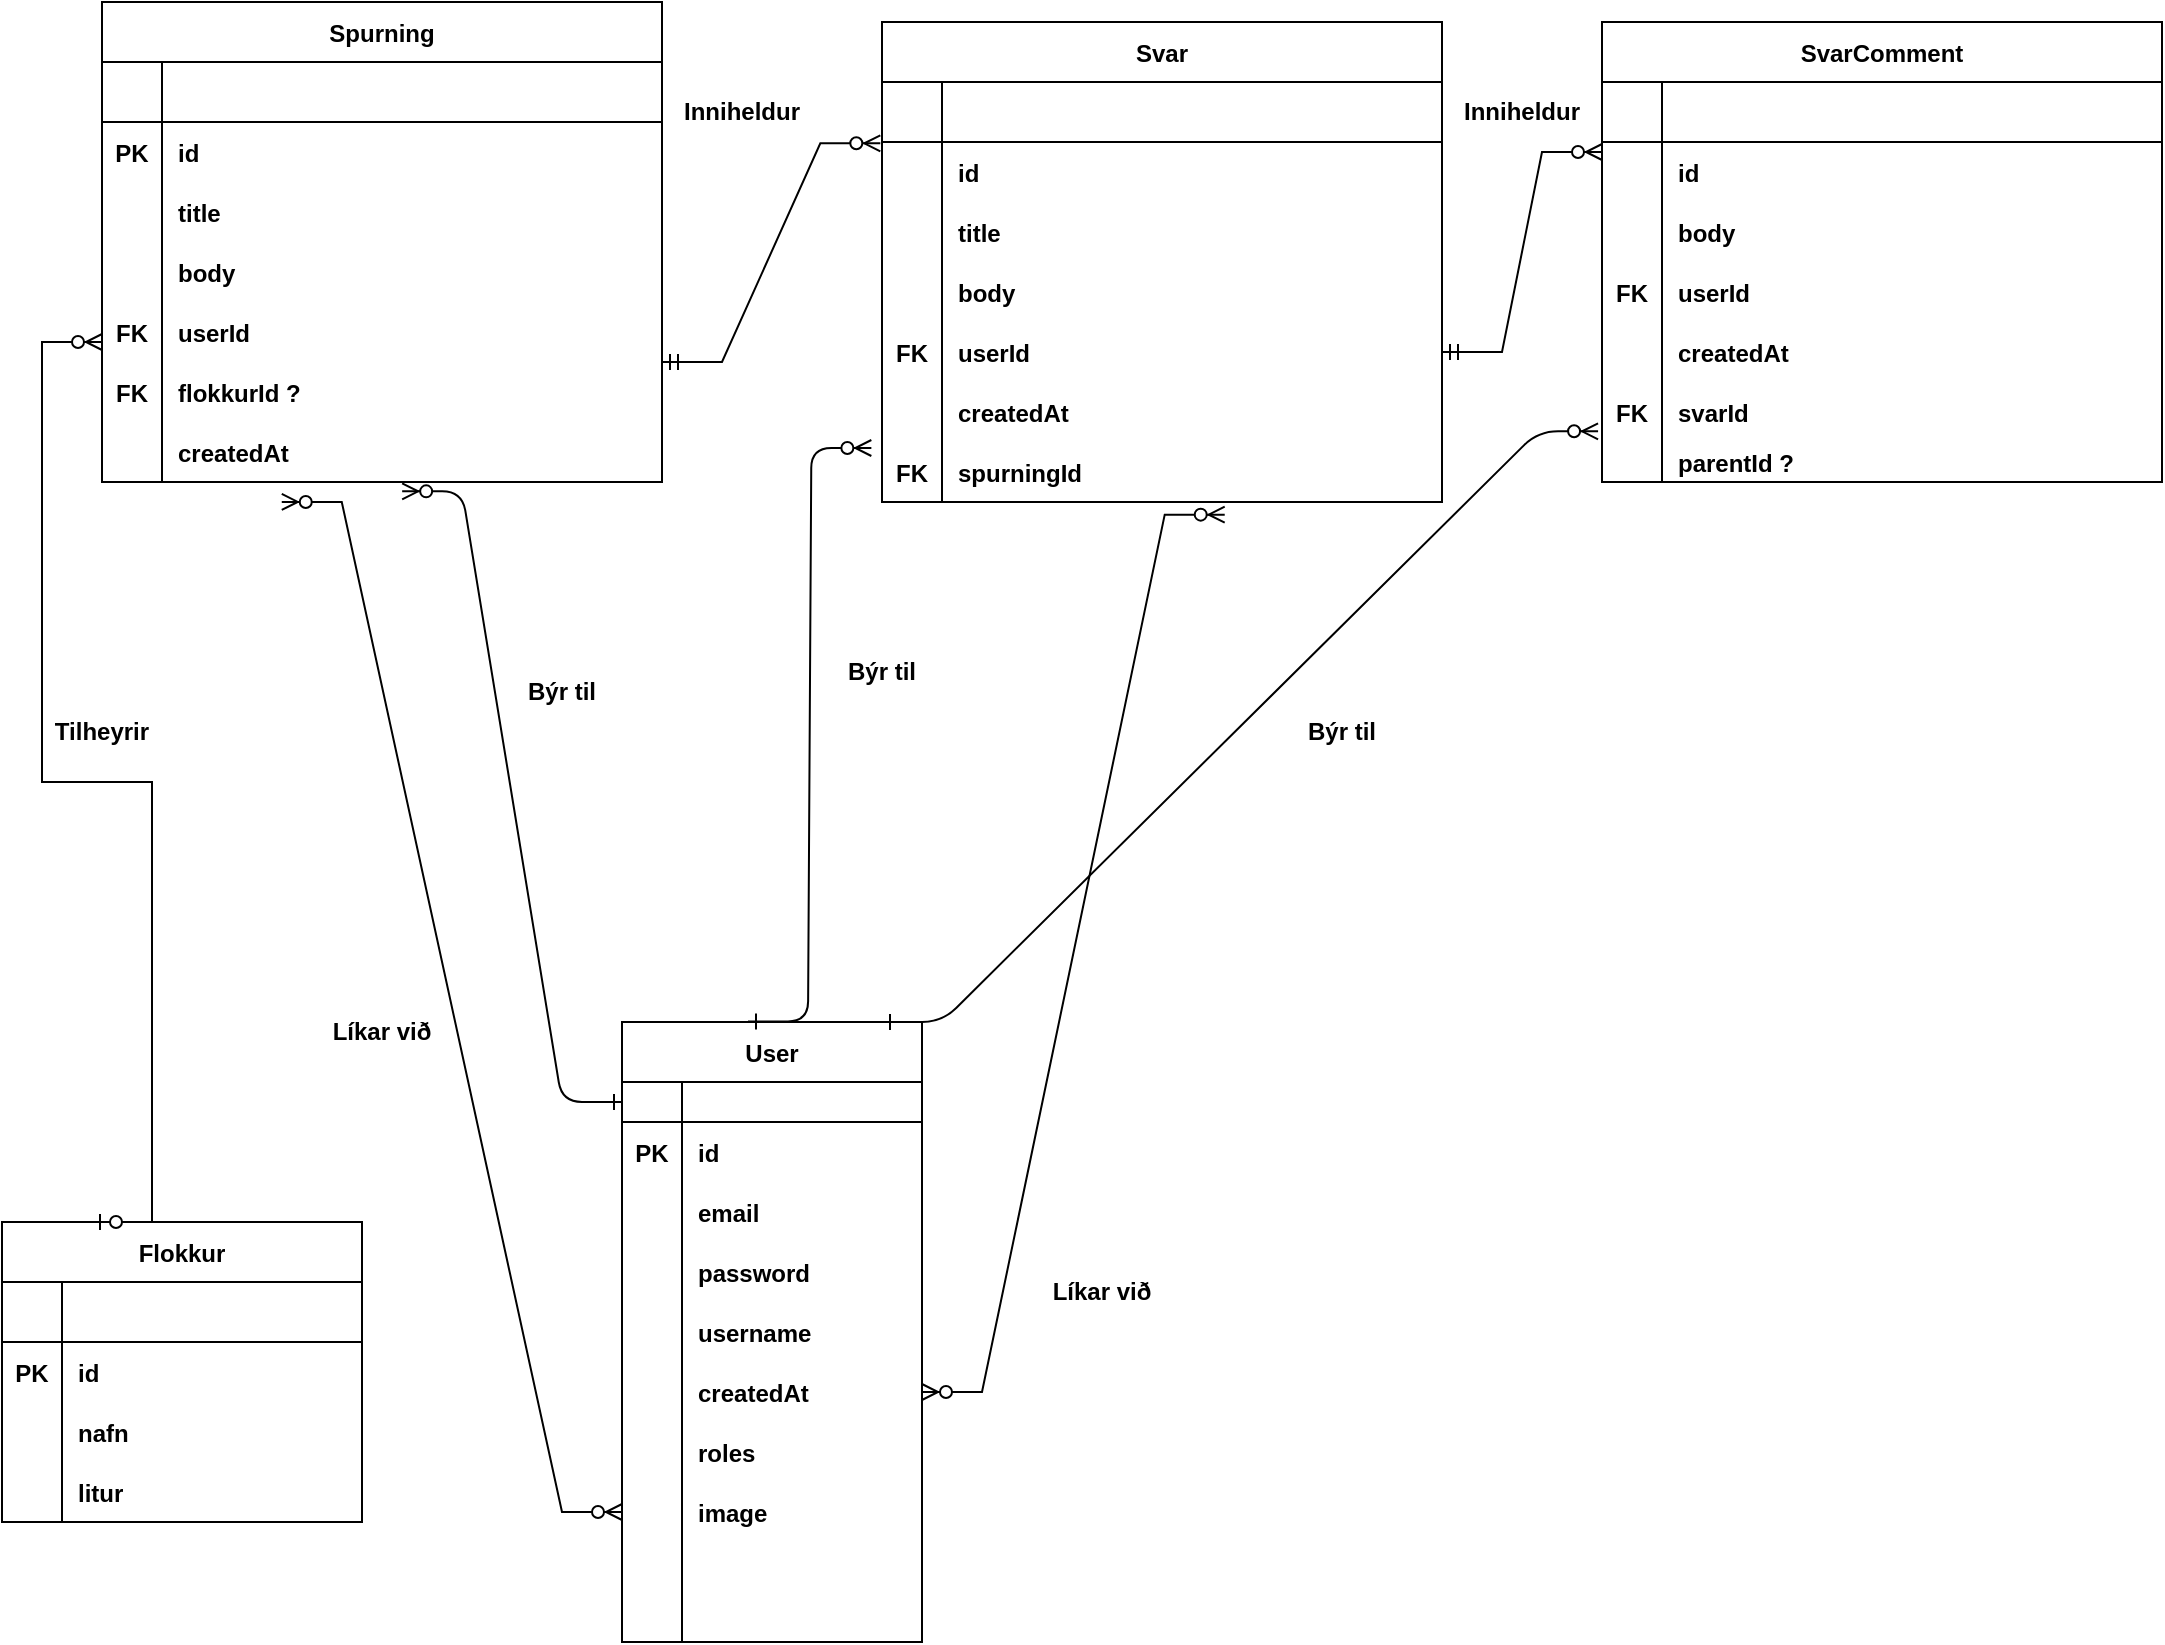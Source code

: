 <mxfile version="19.0.3" type="github">
  <diagram id="R2lEEEUBdFMjLlhIrx00" name="Page-1">
    <mxGraphModel dx="1618" dy="887" grid="1" gridSize="10" guides="1" tooltips="1" connect="1" arrows="1" fold="1" page="1" pageScale="1" pageWidth="1700" pageHeight="1100" math="0" shadow="0" extFonts="Permanent Marker^https://fonts.googleapis.com/css?family=Permanent+Marker">
      <root>
        <mxCell id="0" />
        <mxCell id="1" parent="0" />
        <object label="Spurning" placeholders="1" asfasd="" id="C-vyLk0tnHw3VtMMgP7b-23">
          <mxCell style="shape=table;startSize=30;container=1;collapsible=1;childLayout=tableLayout;fixedRows=1;rowLines=0;fontStyle=1;align=center;resizeLast=1;" parent="1" vertex="1">
            <mxGeometry x="120" y="120" width="280" height="240" as="geometry" />
          </mxCell>
        </object>
        <mxCell id="C-vyLk0tnHw3VtMMgP7b-24" value="" style="shape=partialRectangle;collapsible=0;dropTarget=0;pointerEvents=0;fillColor=none;points=[[0,0.5],[1,0.5]];portConstraint=eastwest;top=0;left=0;right=0;bottom=1;" parent="C-vyLk0tnHw3VtMMgP7b-23" vertex="1">
          <mxGeometry y="30" width="280" height="30" as="geometry" />
        </mxCell>
        <mxCell id="C-vyLk0tnHw3VtMMgP7b-25" value="" style="shape=partialRectangle;overflow=hidden;connectable=0;fillColor=none;top=0;left=0;bottom=0;right=0;fontStyle=1;" parent="C-vyLk0tnHw3VtMMgP7b-24" vertex="1">
          <mxGeometry width="30" height="30" as="geometry">
            <mxRectangle width="30" height="30" as="alternateBounds" />
          </mxGeometry>
        </mxCell>
        <mxCell id="C-vyLk0tnHw3VtMMgP7b-26" value="" style="shape=partialRectangle;overflow=hidden;connectable=0;fillColor=none;top=0;left=0;bottom=0;right=0;align=left;spacingLeft=6;fontStyle=5;" parent="C-vyLk0tnHw3VtMMgP7b-24" vertex="1">
          <mxGeometry x="30" width="250" height="30" as="geometry">
            <mxRectangle width="250" height="30" as="alternateBounds" />
          </mxGeometry>
        </mxCell>
        <mxCell id="C-vyLk0tnHw3VtMMgP7b-27" value="" style="shape=partialRectangle;collapsible=0;dropTarget=0;pointerEvents=0;fillColor=none;points=[[0,0.5],[1,0.5]];portConstraint=eastwest;top=0;left=0;right=0;bottom=0;" parent="C-vyLk0tnHw3VtMMgP7b-23" vertex="1">
          <mxGeometry y="60" width="280" height="30" as="geometry" />
        </mxCell>
        <mxCell id="C-vyLk0tnHw3VtMMgP7b-28" value="PK" style="shape=partialRectangle;overflow=hidden;connectable=0;fillColor=none;top=0;left=0;bottom=0;right=0;fontStyle=1" parent="C-vyLk0tnHw3VtMMgP7b-27" vertex="1">
          <mxGeometry width="30" height="30" as="geometry">
            <mxRectangle width="30" height="30" as="alternateBounds" />
          </mxGeometry>
        </mxCell>
        <mxCell id="C-vyLk0tnHw3VtMMgP7b-29" value="id" style="shape=partialRectangle;overflow=hidden;connectable=0;fillColor=none;top=0;left=0;bottom=0;right=0;align=left;spacingLeft=6;fontStyle=1" parent="C-vyLk0tnHw3VtMMgP7b-27" vertex="1">
          <mxGeometry x="30" width="250" height="30" as="geometry">
            <mxRectangle width="250" height="30" as="alternateBounds" />
          </mxGeometry>
        </mxCell>
        <mxCell id="hd4naocciyrzoOAiKbEW-10" value="" style="shape=partialRectangle;collapsible=0;dropTarget=0;pointerEvents=0;fillColor=none;points=[[0,0.5],[1,0.5]];portConstraint=eastwest;top=0;left=0;right=0;bottom=0;" vertex="1" parent="C-vyLk0tnHw3VtMMgP7b-23">
          <mxGeometry y="90" width="280" height="30" as="geometry" />
        </mxCell>
        <mxCell id="hd4naocciyrzoOAiKbEW-11" value="" style="shape=partialRectangle;overflow=hidden;connectable=0;fillColor=none;top=0;left=0;bottom=0;right=0;" vertex="1" parent="hd4naocciyrzoOAiKbEW-10">
          <mxGeometry width="30" height="30" as="geometry">
            <mxRectangle width="30" height="30" as="alternateBounds" />
          </mxGeometry>
        </mxCell>
        <mxCell id="hd4naocciyrzoOAiKbEW-12" value="title" style="shape=partialRectangle;overflow=hidden;connectable=0;fillColor=none;top=0;left=0;bottom=0;right=0;align=left;spacingLeft=6;fontStyle=1" vertex="1" parent="hd4naocciyrzoOAiKbEW-10">
          <mxGeometry x="30" width="250" height="30" as="geometry">
            <mxRectangle width="250" height="30" as="alternateBounds" />
          </mxGeometry>
        </mxCell>
        <mxCell id="hd4naocciyrzoOAiKbEW-13" value="" style="shape=partialRectangle;collapsible=0;dropTarget=0;pointerEvents=0;fillColor=none;points=[[0,0.5],[1,0.5]];portConstraint=eastwest;top=0;left=0;right=0;bottom=0;" vertex="1" parent="C-vyLk0tnHw3VtMMgP7b-23">
          <mxGeometry y="120" width="280" height="30" as="geometry" />
        </mxCell>
        <mxCell id="hd4naocciyrzoOAiKbEW-14" value="" style="shape=partialRectangle;overflow=hidden;connectable=0;fillColor=none;top=0;left=0;bottom=0;right=0;" vertex="1" parent="hd4naocciyrzoOAiKbEW-13">
          <mxGeometry width="30" height="30" as="geometry">
            <mxRectangle width="30" height="30" as="alternateBounds" />
          </mxGeometry>
        </mxCell>
        <mxCell id="hd4naocciyrzoOAiKbEW-15" value="body" style="shape=partialRectangle;overflow=hidden;connectable=0;fillColor=none;top=0;left=0;bottom=0;right=0;align=left;spacingLeft=6;fontStyle=1" vertex="1" parent="hd4naocciyrzoOAiKbEW-13">
          <mxGeometry x="30" width="250" height="30" as="geometry">
            <mxRectangle width="250" height="30" as="alternateBounds" />
          </mxGeometry>
        </mxCell>
        <mxCell id="hd4naocciyrzoOAiKbEW-16" value="" style="shape=partialRectangle;collapsible=0;dropTarget=0;pointerEvents=0;fillColor=none;points=[[0,0.5],[1,0.5]];portConstraint=eastwest;top=0;left=0;right=0;bottom=0;" vertex="1" parent="C-vyLk0tnHw3VtMMgP7b-23">
          <mxGeometry y="150" width="280" height="30" as="geometry" />
        </mxCell>
        <mxCell id="hd4naocciyrzoOAiKbEW-17" value="FK" style="shape=partialRectangle;overflow=hidden;connectable=0;fillColor=none;top=0;left=0;bottom=0;right=0;fontStyle=1" vertex="1" parent="hd4naocciyrzoOAiKbEW-16">
          <mxGeometry width="30" height="30" as="geometry">
            <mxRectangle width="30" height="30" as="alternateBounds" />
          </mxGeometry>
        </mxCell>
        <mxCell id="hd4naocciyrzoOAiKbEW-18" value="userId" style="shape=partialRectangle;overflow=hidden;connectable=0;fillColor=none;top=0;left=0;bottom=0;right=0;align=left;spacingLeft=6;fontStyle=1" vertex="1" parent="hd4naocciyrzoOAiKbEW-16">
          <mxGeometry x="30" width="250" height="30" as="geometry">
            <mxRectangle width="250" height="30" as="alternateBounds" />
          </mxGeometry>
        </mxCell>
        <mxCell id="hd4naocciyrzoOAiKbEW-19" value="" style="shape=partialRectangle;collapsible=0;dropTarget=0;pointerEvents=0;fillColor=none;points=[[0,0.5],[1,0.5]];portConstraint=eastwest;top=0;left=0;right=0;bottom=0;" vertex="1" parent="C-vyLk0tnHw3VtMMgP7b-23">
          <mxGeometry y="180" width="280" height="30" as="geometry" />
        </mxCell>
        <mxCell id="hd4naocciyrzoOAiKbEW-20" value="FK" style="shape=partialRectangle;overflow=hidden;connectable=0;fillColor=none;top=0;left=0;bottom=0;right=0;fontStyle=1" vertex="1" parent="hd4naocciyrzoOAiKbEW-19">
          <mxGeometry width="30" height="30" as="geometry">
            <mxRectangle width="30" height="30" as="alternateBounds" />
          </mxGeometry>
        </mxCell>
        <mxCell id="hd4naocciyrzoOAiKbEW-21" value="flokkurId ?" style="shape=partialRectangle;overflow=hidden;connectable=0;fillColor=none;top=0;left=0;bottom=0;right=0;align=left;spacingLeft=6;fontStyle=1" vertex="1" parent="hd4naocciyrzoOAiKbEW-19">
          <mxGeometry x="30" width="250" height="30" as="geometry">
            <mxRectangle width="250" height="30" as="alternateBounds" />
          </mxGeometry>
        </mxCell>
        <mxCell id="hd4naocciyrzoOAiKbEW-44" value="" style="shape=partialRectangle;collapsible=0;dropTarget=0;pointerEvents=0;fillColor=none;points=[[0,0.5],[1,0.5]];portConstraint=eastwest;top=0;left=0;right=0;bottom=0;" vertex="1" parent="C-vyLk0tnHw3VtMMgP7b-23">
          <mxGeometry y="210" width="280" height="30" as="geometry" />
        </mxCell>
        <mxCell id="hd4naocciyrzoOAiKbEW-45" value="" style="shape=partialRectangle;overflow=hidden;connectable=0;fillColor=none;top=0;left=0;bottom=0;right=0;fontStyle=1" vertex="1" parent="hd4naocciyrzoOAiKbEW-44">
          <mxGeometry width="30" height="30" as="geometry">
            <mxRectangle width="30" height="30" as="alternateBounds" />
          </mxGeometry>
        </mxCell>
        <mxCell id="hd4naocciyrzoOAiKbEW-46" value="createdAt" style="shape=partialRectangle;overflow=hidden;connectable=0;fillColor=none;top=0;left=0;bottom=0;right=0;align=left;spacingLeft=6;fontStyle=1" vertex="1" parent="hd4naocciyrzoOAiKbEW-44">
          <mxGeometry x="30" width="250" height="30" as="geometry">
            <mxRectangle width="250" height="30" as="alternateBounds" />
          </mxGeometry>
        </mxCell>
        <object label="User" id="skyB6pfLVKn-Cu-TSu-O-1">
          <mxCell style="shape=table;startSize=30;container=1;collapsible=1;childLayout=tableLayout;fixedRows=1;rowLines=0;fontStyle=1;align=center;resizeLast=1;" parent="1" vertex="1">
            <mxGeometry x="380" y="630" width="150" height="310" as="geometry" />
          </mxCell>
        </object>
        <mxCell id="skyB6pfLVKn-Cu-TSu-O-2" value="" style="shape=tableRow;horizontal=0;startSize=0;swimlaneHead=0;swimlaneBody=0;fillColor=none;collapsible=0;dropTarget=0;points=[[0,0.5],[1,0.5]];portConstraint=eastwest;top=0;left=0;right=0;bottom=1;" parent="skyB6pfLVKn-Cu-TSu-O-1" vertex="1">
          <mxGeometry y="30" width="150" height="20" as="geometry" />
        </mxCell>
        <mxCell id="skyB6pfLVKn-Cu-TSu-O-3" value="" style="shape=partialRectangle;connectable=0;fillColor=none;top=0;left=0;bottom=0;right=0;fontStyle=1;overflow=hidden;" parent="skyB6pfLVKn-Cu-TSu-O-2" vertex="1">
          <mxGeometry width="30" height="20" as="geometry">
            <mxRectangle width="30" height="20" as="alternateBounds" />
          </mxGeometry>
        </mxCell>
        <mxCell id="skyB6pfLVKn-Cu-TSu-O-4" value="" style="shape=partialRectangle;connectable=0;fillColor=none;top=0;left=0;bottom=0;right=0;align=left;spacingLeft=6;fontStyle=5;overflow=hidden;" parent="skyB6pfLVKn-Cu-TSu-O-2" vertex="1">
          <mxGeometry x="30" width="120" height="20" as="geometry">
            <mxRectangle width="120" height="20" as="alternateBounds" />
          </mxGeometry>
        </mxCell>
        <mxCell id="skyB6pfLVKn-Cu-TSu-O-5" value="" style="shape=tableRow;horizontal=0;startSize=0;swimlaneHead=0;swimlaneBody=0;fillColor=none;collapsible=0;dropTarget=0;points=[[0,0.5],[1,0.5]];portConstraint=eastwest;top=0;left=0;right=0;bottom=0;" parent="skyB6pfLVKn-Cu-TSu-O-1" vertex="1">
          <mxGeometry y="50" width="150" height="30" as="geometry" />
        </mxCell>
        <mxCell id="skyB6pfLVKn-Cu-TSu-O-6" value="PK" style="shape=partialRectangle;connectable=0;fillColor=none;top=0;left=0;bottom=0;right=0;editable=1;overflow=hidden;fontStyle=1" parent="skyB6pfLVKn-Cu-TSu-O-5" vertex="1">
          <mxGeometry width="30" height="30" as="geometry">
            <mxRectangle width="30" height="30" as="alternateBounds" />
          </mxGeometry>
        </mxCell>
        <mxCell id="skyB6pfLVKn-Cu-TSu-O-7" value="id" style="shape=partialRectangle;connectable=0;fillColor=none;top=0;left=0;bottom=0;right=0;align=left;spacingLeft=6;overflow=hidden;fontStyle=1" parent="skyB6pfLVKn-Cu-TSu-O-5" vertex="1">
          <mxGeometry x="30" width="120" height="30" as="geometry">
            <mxRectangle width="120" height="30" as="alternateBounds" />
          </mxGeometry>
        </mxCell>
        <mxCell id="skyB6pfLVKn-Cu-TSu-O-8" value="" style="shape=tableRow;horizontal=0;startSize=0;swimlaneHead=0;swimlaneBody=0;fillColor=none;collapsible=0;dropTarget=0;points=[[0,0.5],[1,0.5]];portConstraint=eastwest;top=0;left=0;right=0;bottom=0;" parent="skyB6pfLVKn-Cu-TSu-O-1" vertex="1">
          <mxGeometry y="80" width="150" height="30" as="geometry" />
        </mxCell>
        <mxCell id="skyB6pfLVKn-Cu-TSu-O-9" value="" style="shape=partialRectangle;connectable=0;fillColor=none;top=0;left=0;bottom=0;right=0;editable=1;overflow=hidden;" parent="skyB6pfLVKn-Cu-TSu-O-8" vertex="1">
          <mxGeometry width="30" height="30" as="geometry">
            <mxRectangle width="30" height="30" as="alternateBounds" />
          </mxGeometry>
        </mxCell>
        <mxCell id="skyB6pfLVKn-Cu-TSu-O-10" value="email" style="shape=partialRectangle;connectable=0;fillColor=none;top=0;left=0;bottom=0;right=0;align=left;spacingLeft=6;overflow=hidden;fontStyle=1" parent="skyB6pfLVKn-Cu-TSu-O-8" vertex="1">
          <mxGeometry x="30" width="120" height="30" as="geometry">
            <mxRectangle width="120" height="30" as="alternateBounds" />
          </mxGeometry>
        </mxCell>
        <mxCell id="skyB6pfLVKn-Cu-TSu-O-11" value="" style="shape=tableRow;horizontal=0;startSize=0;swimlaneHead=0;swimlaneBody=0;fillColor=none;collapsible=0;dropTarget=0;points=[[0,0.5],[1,0.5]];portConstraint=eastwest;top=0;left=0;right=0;bottom=0;" parent="skyB6pfLVKn-Cu-TSu-O-1" vertex="1">
          <mxGeometry y="110" width="150" height="30" as="geometry" />
        </mxCell>
        <mxCell id="skyB6pfLVKn-Cu-TSu-O-12" value="" style="shape=partialRectangle;connectable=0;fillColor=none;top=0;left=0;bottom=0;right=0;editable=1;overflow=hidden;" parent="skyB6pfLVKn-Cu-TSu-O-11" vertex="1">
          <mxGeometry width="30" height="30" as="geometry">
            <mxRectangle width="30" height="30" as="alternateBounds" />
          </mxGeometry>
        </mxCell>
        <object label="password" asd="asd" id="skyB6pfLVKn-Cu-TSu-O-13">
          <mxCell style="shape=partialRectangle;connectable=0;fillColor=none;top=0;left=0;bottom=0;right=0;align=left;spacingLeft=6;overflow=hidden;fontStyle=1" parent="skyB6pfLVKn-Cu-TSu-O-11" vertex="1">
            <mxGeometry x="30" width="120" height="30" as="geometry">
              <mxRectangle width="120" height="30" as="alternateBounds" />
            </mxGeometry>
          </mxCell>
        </object>
        <mxCell id="skyB6pfLVKn-Cu-TSu-O-14" value="" style="shape=tableRow;horizontal=0;startSize=0;swimlaneHead=0;swimlaneBody=0;fillColor=none;collapsible=0;dropTarget=0;points=[[0,0.5],[1,0.5]];portConstraint=eastwest;top=0;left=0;right=0;bottom=0;" parent="skyB6pfLVKn-Cu-TSu-O-1" vertex="1">
          <mxGeometry y="140" width="150" height="30" as="geometry" />
        </mxCell>
        <mxCell id="skyB6pfLVKn-Cu-TSu-O-15" value="" style="shape=partialRectangle;connectable=0;fillColor=none;top=0;left=0;bottom=0;right=0;editable=1;overflow=hidden;" parent="skyB6pfLVKn-Cu-TSu-O-14" vertex="1">
          <mxGeometry width="30" height="30" as="geometry">
            <mxRectangle width="30" height="30" as="alternateBounds" />
          </mxGeometry>
        </mxCell>
        <object label="username" asd="asd" id="skyB6pfLVKn-Cu-TSu-O-16">
          <mxCell style="shape=partialRectangle;connectable=0;fillColor=none;top=0;left=0;bottom=0;right=0;align=left;spacingLeft=6;overflow=hidden;fontStyle=1" parent="skyB6pfLVKn-Cu-TSu-O-14" vertex="1">
            <mxGeometry x="30" width="120" height="30" as="geometry">
              <mxRectangle width="120" height="30" as="alternateBounds" />
            </mxGeometry>
          </mxCell>
        </object>
        <mxCell id="skyB6pfLVKn-Cu-TSu-O-17" value="" style="shape=tableRow;horizontal=0;startSize=0;swimlaneHead=0;swimlaneBody=0;fillColor=none;collapsible=0;dropTarget=0;points=[[0,0.5],[1,0.5]];portConstraint=eastwest;top=0;left=0;right=0;bottom=0;" parent="skyB6pfLVKn-Cu-TSu-O-1" vertex="1">
          <mxGeometry y="170" width="150" height="30" as="geometry" />
        </mxCell>
        <mxCell id="skyB6pfLVKn-Cu-TSu-O-18" value="" style="shape=partialRectangle;connectable=0;fillColor=none;top=0;left=0;bottom=0;right=0;editable=1;overflow=hidden;" parent="skyB6pfLVKn-Cu-TSu-O-17" vertex="1">
          <mxGeometry width="30" height="30" as="geometry">
            <mxRectangle width="30" height="30" as="alternateBounds" />
          </mxGeometry>
        </mxCell>
        <object label="createdAt" asd="asd" id="skyB6pfLVKn-Cu-TSu-O-19">
          <mxCell style="shape=partialRectangle;connectable=0;fillColor=none;top=0;left=0;bottom=0;right=0;align=left;spacingLeft=6;overflow=hidden;fontStyle=1" parent="skyB6pfLVKn-Cu-TSu-O-17" vertex="1">
            <mxGeometry x="30" width="120" height="30" as="geometry">
              <mxRectangle width="120" height="30" as="alternateBounds" />
            </mxGeometry>
          </mxCell>
        </object>
        <mxCell id="hd4naocciyrzoOAiKbEW-1" value="" style="shape=tableRow;horizontal=0;startSize=0;swimlaneHead=0;swimlaneBody=0;fillColor=none;collapsible=0;dropTarget=0;points=[[0,0.5],[1,0.5]];portConstraint=eastwest;top=0;left=0;right=0;bottom=0;" vertex="1" parent="skyB6pfLVKn-Cu-TSu-O-1">
          <mxGeometry y="200" width="150" height="30" as="geometry" />
        </mxCell>
        <mxCell id="hd4naocciyrzoOAiKbEW-2" value="" style="shape=partialRectangle;connectable=0;fillColor=none;top=0;left=0;bottom=0;right=0;editable=1;overflow=hidden;" vertex="1" parent="hd4naocciyrzoOAiKbEW-1">
          <mxGeometry width="30" height="30" as="geometry">
            <mxRectangle width="30" height="30" as="alternateBounds" />
          </mxGeometry>
        </mxCell>
        <object label="roles" asd="asd" id="hd4naocciyrzoOAiKbEW-3">
          <mxCell style="shape=partialRectangle;connectable=0;fillColor=none;top=0;left=0;bottom=0;right=0;align=left;spacingLeft=6;overflow=hidden;fontStyle=1" vertex="1" parent="hd4naocciyrzoOAiKbEW-1">
            <mxGeometry x="30" width="120" height="30" as="geometry">
              <mxRectangle width="120" height="30" as="alternateBounds" />
            </mxGeometry>
          </mxCell>
        </object>
        <mxCell id="hd4naocciyrzoOAiKbEW-4" value="" style="shape=tableRow;horizontal=0;startSize=0;swimlaneHead=0;swimlaneBody=0;fillColor=none;collapsible=0;dropTarget=0;points=[[0,0.5],[1,0.5]];portConstraint=eastwest;top=0;left=0;right=0;bottom=0;" vertex="1" parent="skyB6pfLVKn-Cu-TSu-O-1">
          <mxGeometry y="230" width="150" height="30" as="geometry" />
        </mxCell>
        <mxCell id="hd4naocciyrzoOAiKbEW-5" value="" style="shape=partialRectangle;connectable=0;fillColor=none;top=0;left=0;bottom=0;right=0;editable=1;overflow=hidden;" vertex="1" parent="hd4naocciyrzoOAiKbEW-4">
          <mxGeometry width="30" height="30" as="geometry">
            <mxRectangle width="30" height="30" as="alternateBounds" />
          </mxGeometry>
        </mxCell>
        <object label="image" asd="asd" id="hd4naocciyrzoOAiKbEW-6">
          <mxCell style="shape=partialRectangle;connectable=0;fillColor=none;top=0;left=0;bottom=0;right=0;align=left;spacingLeft=6;overflow=hidden;fontStyle=1" vertex="1" parent="hd4naocciyrzoOAiKbEW-4">
            <mxGeometry x="30" width="120" height="30" as="geometry">
              <mxRectangle width="120" height="30" as="alternateBounds" />
            </mxGeometry>
          </mxCell>
        </object>
        <mxCell id="hd4naocciyrzoOAiKbEW-7" value="" style="shape=tableRow;horizontal=0;startSize=0;swimlaneHead=0;swimlaneBody=0;fillColor=none;collapsible=0;dropTarget=0;points=[[0,0.5],[1,0.5]];portConstraint=eastwest;top=0;left=0;right=0;bottom=0;" vertex="1" parent="skyB6pfLVKn-Cu-TSu-O-1">
          <mxGeometry y="260" width="150" height="30" as="geometry" />
        </mxCell>
        <mxCell id="hd4naocciyrzoOAiKbEW-8" value="" style="shape=partialRectangle;connectable=0;fillColor=none;top=0;left=0;bottom=0;right=0;editable=1;overflow=hidden;" vertex="1" parent="hd4naocciyrzoOAiKbEW-7">
          <mxGeometry width="30" height="30" as="geometry">
            <mxRectangle width="30" height="30" as="alternateBounds" />
          </mxGeometry>
        </mxCell>
        <object label="" asd="asd" id="hd4naocciyrzoOAiKbEW-9">
          <mxCell style="shape=partialRectangle;connectable=0;fillColor=none;top=0;left=0;bottom=0;right=0;align=left;spacingLeft=6;overflow=hidden;fontStyle=1" vertex="1" parent="hd4naocciyrzoOAiKbEW-7">
            <mxGeometry x="30" width="120" height="30" as="geometry">
              <mxRectangle width="120" height="30" as="alternateBounds" />
            </mxGeometry>
          </mxCell>
        </object>
        <mxCell id="skyB6pfLVKn-Cu-TSu-O-20" value="" style="shape=tableRow;horizontal=0;startSize=0;swimlaneHead=0;swimlaneBody=0;fillColor=none;collapsible=0;dropTarget=0;points=[[0,0.5],[1,0.5]];portConstraint=eastwest;top=0;left=0;right=0;bottom=0;" parent="skyB6pfLVKn-Cu-TSu-O-1" vertex="1">
          <mxGeometry y="290" width="150" height="20" as="geometry" />
        </mxCell>
        <mxCell id="skyB6pfLVKn-Cu-TSu-O-21" value="" style="shape=partialRectangle;connectable=0;fillColor=none;top=0;left=0;bottom=0;right=0;editable=1;overflow=hidden;" parent="skyB6pfLVKn-Cu-TSu-O-20" vertex="1">
          <mxGeometry width="30" height="20" as="geometry">
            <mxRectangle width="30" height="20" as="alternateBounds" />
          </mxGeometry>
        </mxCell>
        <object label="" asd="asd" id="skyB6pfLVKn-Cu-TSu-O-22">
          <mxCell style="shape=partialRectangle;connectable=0;fillColor=none;top=0;left=0;bottom=0;right=0;align=left;spacingLeft=6;overflow=hidden;fontStyle=1" parent="skyB6pfLVKn-Cu-TSu-O-20" vertex="1">
            <mxGeometry x="30" width="120" height="20" as="geometry">
              <mxRectangle width="120" height="20" as="alternateBounds" />
            </mxGeometry>
          </mxCell>
        </object>
        <object label="Svar" placeholders="1" asfasd="" id="hd4naocciyrzoOAiKbEW-22">
          <mxCell style="shape=table;startSize=30;container=1;collapsible=1;childLayout=tableLayout;fixedRows=1;rowLines=0;fontStyle=1;align=center;resizeLast=1;" vertex="1" parent="1">
            <mxGeometry x="510" y="130" width="280" height="240" as="geometry" />
          </mxCell>
        </object>
        <mxCell id="hd4naocciyrzoOAiKbEW-23" value="" style="shape=partialRectangle;collapsible=0;dropTarget=0;pointerEvents=0;fillColor=none;points=[[0,0.5],[1,0.5]];portConstraint=eastwest;top=0;left=0;right=0;bottom=1;" vertex="1" parent="hd4naocciyrzoOAiKbEW-22">
          <mxGeometry y="30" width="280" height="30" as="geometry" />
        </mxCell>
        <mxCell id="hd4naocciyrzoOAiKbEW-24" value="" style="shape=partialRectangle;overflow=hidden;connectable=0;fillColor=none;top=0;left=0;bottom=0;right=0;fontStyle=1;" vertex="1" parent="hd4naocciyrzoOAiKbEW-23">
          <mxGeometry width="30" height="30" as="geometry">
            <mxRectangle width="30" height="30" as="alternateBounds" />
          </mxGeometry>
        </mxCell>
        <mxCell id="hd4naocciyrzoOAiKbEW-25" value="" style="shape=partialRectangle;overflow=hidden;connectable=0;fillColor=none;top=0;left=0;bottom=0;right=0;align=left;spacingLeft=6;fontStyle=5;" vertex="1" parent="hd4naocciyrzoOAiKbEW-23">
          <mxGeometry x="30" width="250" height="30" as="geometry">
            <mxRectangle width="250" height="30" as="alternateBounds" />
          </mxGeometry>
        </mxCell>
        <mxCell id="hd4naocciyrzoOAiKbEW-26" value="" style="shape=partialRectangle;collapsible=0;dropTarget=0;pointerEvents=0;fillColor=none;points=[[0,0.5],[1,0.5]];portConstraint=eastwest;top=0;left=0;right=0;bottom=0;" vertex="1" parent="hd4naocciyrzoOAiKbEW-22">
          <mxGeometry y="60" width="280" height="30" as="geometry" />
        </mxCell>
        <mxCell id="hd4naocciyrzoOAiKbEW-27" value="" style="shape=partialRectangle;overflow=hidden;connectable=0;fillColor=none;top=0;left=0;bottom=0;right=0;" vertex="1" parent="hd4naocciyrzoOAiKbEW-26">
          <mxGeometry width="30" height="30" as="geometry">
            <mxRectangle width="30" height="30" as="alternateBounds" />
          </mxGeometry>
        </mxCell>
        <mxCell id="hd4naocciyrzoOAiKbEW-28" value="id" style="shape=partialRectangle;overflow=hidden;connectable=0;fillColor=none;top=0;left=0;bottom=0;right=0;align=left;spacingLeft=6;fontStyle=1" vertex="1" parent="hd4naocciyrzoOAiKbEW-26">
          <mxGeometry x="30" width="250" height="30" as="geometry">
            <mxRectangle width="250" height="30" as="alternateBounds" />
          </mxGeometry>
        </mxCell>
        <mxCell id="hd4naocciyrzoOAiKbEW-29" value="" style="shape=partialRectangle;collapsible=0;dropTarget=0;pointerEvents=0;fillColor=none;points=[[0,0.5],[1,0.5]];portConstraint=eastwest;top=0;left=0;right=0;bottom=0;" vertex="1" parent="hd4naocciyrzoOAiKbEW-22">
          <mxGeometry y="90" width="280" height="30" as="geometry" />
        </mxCell>
        <mxCell id="hd4naocciyrzoOAiKbEW-30" value="" style="shape=partialRectangle;overflow=hidden;connectable=0;fillColor=none;top=0;left=0;bottom=0;right=0;" vertex="1" parent="hd4naocciyrzoOAiKbEW-29">
          <mxGeometry width="30" height="30" as="geometry">
            <mxRectangle width="30" height="30" as="alternateBounds" />
          </mxGeometry>
        </mxCell>
        <mxCell id="hd4naocciyrzoOAiKbEW-31" value="title" style="shape=partialRectangle;overflow=hidden;connectable=0;fillColor=none;top=0;left=0;bottom=0;right=0;align=left;spacingLeft=6;fontStyle=1" vertex="1" parent="hd4naocciyrzoOAiKbEW-29">
          <mxGeometry x="30" width="250" height="30" as="geometry">
            <mxRectangle width="250" height="30" as="alternateBounds" />
          </mxGeometry>
        </mxCell>
        <mxCell id="hd4naocciyrzoOAiKbEW-32" value="" style="shape=partialRectangle;collapsible=0;dropTarget=0;pointerEvents=0;fillColor=none;points=[[0,0.5],[1,0.5]];portConstraint=eastwest;top=0;left=0;right=0;bottom=0;" vertex="1" parent="hd4naocciyrzoOAiKbEW-22">
          <mxGeometry y="120" width="280" height="30" as="geometry" />
        </mxCell>
        <mxCell id="hd4naocciyrzoOAiKbEW-33" value="" style="shape=partialRectangle;overflow=hidden;connectable=0;fillColor=none;top=0;left=0;bottom=0;right=0;" vertex="1" parent="hd4naocciyrzoOAiKbEW-32">
          <mxGeometry width="30" height="30" as="geometry">
            <mxRectangle width="30" height="30" as="alternateBounds" />
          </mxGeometry>
        </mxCell>
        <mxCell id="hd4naocciyrzoOAiKbEW-34" value="body" style="shape=partialRectangle;overflow=hidden;connectable=0;fillColor=none;top=0;left=0;bottom=0;right=0;align=left;spacingLeft=6;fontStyle=1" vertex="1" parent="hd4naocciyrzoOAiKbEW-32">
          <mxGeometry x="30" width="250" height="30" as="geometry">
            <mxRectangle width="250" height="30" as="alternateBounds" />
          </mxGeometry>
        </mxCell>
        <mxCell id="hd4naocciyrzoOAiKbEW-35" value="" style="shape=partialRectangle;collapsible=0;dropTarget=0;pointerEvents=0;fillColor=none;points=[[0,0.5],[1,0.5]];portConstraint=eastwest;top=0;left=0;right=0;bottom=0;" vertex="1" parent="hd4naocciyrzoOAiKbEW-22">
          <mxGeometry y="150" width="280" height="30" as="geometry" />
        </mxCell>
        <mxCell id="hd4naocciyrzoOAiKbEW-36" value="FK" style="shape=partialRectangle;overflow=hidden;connectable=0;fillColor=none;top=0;left=0;bottom=0;right=0;fontStyle=1" vertex="1" parent="hd4naocciyrzoOAiKbEW-35">
          <mxGeometry width="30" height="30" as="geometry">
            <mxRectangle width="30" height="30" as="alternateBounds" />
          </mxGeometry>
        </mxCell>
        <mxCell id="hd4naocciyrzoOAiKbEW-37" value="userId" style="shape=partialRectangle;overflow=hidden;connectable=0;fillColor=none;top=0;left=0;bottom=0;right=0;align=left;spacingLeft=6;fontStyle=1" vertex="1" parent="hd4naocciyrzoOAiKbEW-35">
          <mxGeometry x="30" width="250" height="30" as="geometry">
            <mxRectangle width="250" height="30" as="alternateBounds" />
          </mxGeometry>
        </mxCell>
        <mxCell id="hd4naocciyrzoOAiKbEW-41" value="" style="shape=partialRectangle;collapsible=0;dropTarget=0;pointerEvents=0;fillColor=none;points=[[0,0.5],[1,0.5]];portConstraint=eastwest;top=0;left=0;right=0;bottom=0;" vertex="1" parent="hd4naocciyrzoOAiKbEW-22">
          <mxGeometry y="180" width="280" height="30" as="geometry" />
        </mxCell>
        <mxCell id="hd4naocciyrzoOAiKbEW-42" value="" style="shape=partialRectangle;overflow=hidden;connectable=0;fillColor=none;top=0;left=0;bottom=0;right=0;" vertex="1" parent="hd4naocciyrzoOAiKbEW-41">
          <mxGeometry width="30" height="30" as="geometry">
            <mxRectangle width="30" height="30" as="alternateBounds" />
          </mxGeometry>
        </mxCell>
        <mxCell id="hd4naocciyrzoOAiKbEW-43" value="createdAt" style="shape=partialRectangle;overflow=hidden;connectable=0;fillColor=none;top=0;left=0;bottom=0;right=0;align=left;spacingLeft=6;fontStyle=1" vertex="1" parent="hd4naocciyrzoOAiKbEW-41">
          <mxGeometry x="30" width="250" height="30" as="geometry">
            <mxRectangle width="250" height="30" as="alternateBounds" />
          </mxGeometry>
        </mxCell>
        <mxCell id="hd4naocciyrzoOAiKbEW-38" value="" style="shape=partialRectangle;collapsible=0;dropTarget=0;pointerEvents=0;fillColor=none;points=[[0,0.5],[1,0.5]];portConstraint=eastwest;top=0;left=0;right=0;bottom=0;" vertex="1" parent="hd4naocciyrzoOAiKbEW-22">
          <mxGeometry y="210" width="280" height="30" as="geometry" />
        </mxCell>
        <mxCell id="hd4naocciyrzoOAiKbEW-39" value="FK" style="shape=partialRectangle;overflow=hidden;connectable=0;fillColor=none;top=0;left=0;bottom=0;right=0;fontStyle=1" vertex="1" parent="hd4naocciyrzoOAiKbEW-38">
          <mxGeometry width="30" height="30" as="geometry">
            <mxRectangle width="30" height="30" as="alternateBounds" />
          </mxGeometry>
        </mxCell>
        <mxCell id="hd4naocciyrzoOAiKbEW-40" value="spurningId" style="shape=partialRectangle;overflow=hidden;connectable=0;fillColor=none;top=0;left=0;bottom=0;right=0;align=left;spacingLeft=6;fontStyle=1" vertex="1" parent="hd4naocciyrzoOAiKbEW-38">
          <mxGeometry x="30" width="250" height="30" as="geometry">
            <mxRectangle width="250" height="30" as="alternateBounds" />
          </mxGeometry>
        </mxCell>
        <object label="SvarComment" placeholders="1" asfasd="" id="hd4naocciyrzoOAiKbEW-47">
          <mxCell style="shape=table;startSize=30;container=1;collapsible=1;childLayout=tableLayout;fixedRows=1;rowLines=0;fontStyle=1;align=center;resizeLast=1;" vertex="1" parent="1">
            <mxGeometry x="870" y="130" width="280" height="230" as="geometry" />
          </mxCell>
        </object>
        <mxCell id="hd4naocciyrzoOAiKbEW-48" value="" style="shape=partialRectangle;collapsible=0;dropTarget=0;pointerEvents=0;fillColor=none;points=[[0,0.5],[1,0.5]];portConstraint=eastwest;top=0;left=0;right=0;bottom=1;" vertex="1" parent="hd4naocciyrzoOAiKbEW-47">
          <mxGeometry y="30" width="280" height="30" as="geometry" />
        </mxCell>
        <mxCell id="hd4naocciyrzoOAiKbEW-49" value="" style="shape=partialRectangle;overflow=hidden;connectable=0;fillColor=none;top=0;left=0;bottom=0;right=0;fontStyle=1;" vertex="1" parent="hd4naocciyrzoOAiKbEW-48">
          <mxGeometry width="30" height="30" as="geometry">
            <mxRectangle width="30" height="30" as="alternateBounds" />
          </mxGeometry>
        </mxCell>
        <mxCell id="hd4naocciyrzoOAiKbEW-50" value="" style="shape=partialRectangle;overflow=hidden;connectable=0;fillColor=none;top=0;left=0;bottom=0;right=0;align=left;spacingLeft=6;fontStyle=5;" vertex="1" parent="hd4naocciyrzoOAiKbEW-48">
          <mxGeometry x="30" width="250" height="30" as="geometry">
            <mxRectangle width="250" height="30" as="alternateBounds" />
          </mxGeometry>
        </mxCell>
        <mxCell id="hd4naocciyrzoOAiKbEW-51" value="" style="shape=partialRectangle;collapsible=0;dropTarget=0;pointerEvents=0;fillColor=none;points=[[0,0.5],[1,0.5]];portConstraint=eastwest;top=0;left=0;right=0;bottom=0;" vertex="1" parent="hd4naocciyrzoOAiKbEW-47">
          <mxGeometry y="60" width="280" height="30" as="geometry" />
        </mxCell>
        <mxCell id="hd4naocciyrzoOAiKbEW-52" value="" style="shape=partialRectangle;overflow=hidden;connectable=0;fillColor=none;top=0;left=0;bottom=0;right=0;" vertex="1" parent="hd4naocciyrzoOAiKbEW-51">
          <mxGeometry width="30" height="30" as="geometry">
            <mxRectangle width="30" height="30" as="alternateBounds" />
          </mxGeometry>
        </mxCell>
        <mxCell id="hd4naocciyrzoOAiKbEW-53" value="id" style="shape=partialRectangle;overflow=hidden;connectable=0;fillColor=none;top=0;left=0;bottom=0;right=0;align=left;spacingLeft=6;fontStyle=1" vertex="1" parent="hd4naocciyrzoOAiKbEW-51">
          <mxGeometry x="30" width="250" height="30" as="geometry">
            <mxRectangle width="250" height="30" as="alternateBounds" />
          </mxGeometry>
        </mxCell>
        <mxCell id="hd4naocciyrzoOAiKbEW-57" value="" style="shape=partialRectangle;collapsible=0;dropTarget=0;pointerEvents=0;fillColor=none;points=[[0,0.5],[1,0.5]];portConstraint=eastwest;top=0;left=0;right=0;bottom=0;" vertex="1" parent="hd4naocciyrzoOAiKbEW-47">
          <mxGeometry y="90" width="280" height="30" as="geometry" />
        </mxCell>
        <mxCell id="hd4naocciyrzoOAiKbEW-58" value="" style="shape=partialRectangle;overflow=hidden;connectable=0;fillColor=none;top=0;left=0;bottom=0;right=0;" vertex="1" parent="hd4naocciyrzoOAiKbEW-57">
          <mxGeometry width="30" height="30" as="geometry">
            <mxRectangle width="30" height="30" as="alternateBounds" />
          </mxGeometry>
        </mxCell>
        <mxCell id="hd4naocciyrzoOAiKbEW-59" value="body" style="shape=partialRectangle;overflow=hidden;connectable=0;fillColor=none;top=0;left=0;bottom=0;right=0;align=left;spacingLeft=6;fontStyle=1" vertex="1" parent="hd4naocciyrzoOAiKbEW-57">
          <mxGeometry x="30" width="250" height="30" as="geometry">
            <mxRectangle width="250" height="30" as="alternateBounds" />
          </mxGeometry>
        </mxCell>
        <mxCell id="hd4naocciyrzoOAiKbEW-60" value="" style="shape=partialRectangle;collapsible=0;dropTarget=0;pointerEvents=0;fillColor=none;points=[[0,0.5],[1,0.5]];portConstraint=eastwest;top=0;left=0;right=0;bottom=0;" vertex="1" parent="hd4naocciyrzoOAiKbEW-47">
          <mxGeometry y="120" width="280" height="30" as="geometry" />
        </mxCell>
        <mxCell id="hd4naocciyrzoOAiKbEW-61" value="FK" style="shape=partialRectangle;overflow=hidden;connectable=0;fillColor=none;top=0;left=0;bottom=0;right=0;fontStyle=1" vertex="1" parent="hd4naocciyrzoOAiKbEW-60">
          <mxGeometry width="30" height="30" as="geometry">
            <mxRectangle width="30" height="30" as="alternateBounds" />
          </mxGeometry>
        </mxCell>
        <mxCell id="hd4naocciyrzoOAiKbEW-62" value="userId" style="shape=partialRectangle;overflow=hidden;connectable=0;fillColor=none;top=0;left=0;bottom=0;right=0;align=left;spacingLeft=6;fontStyle=1" vertex="1" parent="hd4naocciyrzoOAiKbEW-60">
          <mxGeometry x="30" width="250" height="30" as="geometry">
            <mxRectangle width="250" height="30" as="alternateBounds" />
          </mxGeometry>
        </mxCell>
        <mxCell id="hd4naocciyrzoOAiKbEW-63" value="" style="shape=partialRectangle;collapsible=0;dropTarget=0;pointerEvents=0;fillColor=none;points=[[0,0.5],[1,0.5]];portConstraint=eastwest;top=0;left=0;right=0;bottom=0;" vertex="1" parent="hd4naocciyrzoOAiKbEW-47">
          <mxGeometry y="150" width="280" height="30" as="geometry" />
        </mxCell>
        <mxCell id="hd4naocciyrzoOAiKbEW-64" value="" style="shape=partialRectangle;overflow=hidden;connectable=0;fillColor=none;top=0;left=0;bottom=0;right=0;" vertex="1" parent="hd4naocciyrzoOAiKbEW-63">
          <mxGeometry width="30" height="30" as="geometry">
            <mxRectangle width="30" height="30" as="alternateBounds" />
          </mxGeometry>
        </mxCell>
        <mxCell id="hd4naocciyrzoOAiKbEW-65" value="createdAt" style="shape=partialRectangle;overflow=hidden;connectable=0;fillColor=none;top=0;left=0;bottom=0;right=0;align=left;spacingLeft=6;fontStyle=1" vertex="1" parent="hd4naocciyrzoOAiKbEW-63">
          <mxGeometry x="30" width="250" height="30" as="geometry">
            <mxRectangle width="250" height="30" as="alternateBounds" />
          </mxGeometry>
        </mxCell>
        <mxCell id="hd4naocciyrzoOAiKbEW-66" value="" style="shape=partialRectangle;collapsible=0;dropTarget=0;pointerEvents=0;fillColor=none;points=[[0,0.5],[1,0.5]];portConstraint=eastwest;top=0;left=0;right=0;bottom=0;" vertex="1" parent="hd4naocciyrzoOAiKbEW-47">
          <mxGeometry y="180" width="280" height="30" as="geometry" />
        </mxCell>
        <mxCell id="hd4naocciyrzoOAiKbEW-67" value="FK" style="shape=partialRectangle;overflow=hidden;connectable=0;fillColor=none;top=0;left=0;bottom=0;right=0;fontStyle=1" vertex="1" parent="hd4naocciyrzoOAiKbEW-66">
          <mxGeometry width="30" height="30" as="geometry">
            <mxRectangle width="30" height="30" as="alternateBounds" />
          </mxGeometry>
        </mxCell>
        <mxCell id="hd4naocciyrzoOAiKbEW-68" value="svarId" style="shape=partialRectangle;overflow=hidden;connectable=0;fillColor=none;top=0;left=0;bottom=0;right=0;align=left;spacingLeft=6;fontStyle=1" vertex="1" parent="hd4naocciyrzoOAiKbEW-66">
          <mxGeometry x="30" width="250" height="30" as="geometry">
            <mxRectangle width="250" height="30" as="alternateBounds" />
          </mxGeometry>
        </mxCell>
        <mxCell id="hd4naocciyrzoOAiKbEW-69" value="" style="shape=partialRectangle;collapsible=0;dropTarget=0;pointerEvents=0;fillColor=none;points=[[0,0.5],[1,0.5]];portConstraint=eastwest;top=0;left=0;right=0;bottom=0;" vertex="1" parent="hd4naocciyrzoOAiKbEW-47">
          <mxGeometry y="210" width="280" height="20" as="geometry" />
        </mxCell>
        <mxCell id="hd4naocciyrzoOAiKbEW-70" value="" style="shape=partialRectangle;overflow=hidden;connectable=0;fillColor=none;top=0;left=0;bottom=0;right=0;fontStyle=1" vertex="1" parent="hd4naocciyrzoOAiKbEW-69">
          <mxGeometry width="30" height="20" as="geometry">
            <mxRectangle width="30" height="20" as="alternateBounds" />
          </mxGeometry>
        </mxCell>
        <mxCell id="hd4naocciyrzoOAiKbEW-71" value="parentId ?" style="shape=partialRectangle;overflow=hidden;connectable=0;fillColor=none;top=0;left=0;bottom=0;right=0;align=left;spacingLeft=6;fontStyle=1" vertex="1" parent="hd4naocciyrzoOAiKbEW-69">
          <mxGeometry x="30" width="250" height="20" as="geometry">
            <mxRectangle width="250" height="20" as="alternateBounds" />
          </mxGeometry>
        </mxCell>
        <mxCell id="hd4naocciyrzoOAiKbEW-106" value="Flokkur" style="shape=table;startSize=30;container=1;collapsible=1;childLayout=tableLayout;fixedRows=1;rowLines=0;fontStyle=1;align=center;resizeLast=1;" vertex="1" parent="1">
          <mxGeometry x="70" y="730" width="180" height="150" as="geometry" />
        </mxCell>
        <mxCell id="hd4naocciyrzoOAiKbEW-107" value="" style="shape=tableRow;horizontal=0;startSize=0;swimlaneHead=0;swimlaneBody=0;fillColor=none;collapsible=0;dropTarget=0;points=[[0,0.5],[1,0.5]];portConstraint=eastwest;top=0;left=0;right=0;bottom=1;" vertex="1" parent="hd4naocciyrzoOAiKbEW-106">
          <mxGeometry y="30" width="180" height="30" as="geometry" />
        </mxCell>
        <mxCell id="hd4naocciyrzoOAiKbEW-108" value="" style="shape=partialRectangle;connectable=0;fillColor=none;top=0;left=0;bottom=0;right=0;fontStyle=1;overflow=hidden;" vertex="1" parent="hd4naocciyrzoOAiKbEW-107">
          <mxGeometry width="30" height="30" as="geometry">
            <mxRectangle width="30" height="30" as="alternateBounds" />
          </mxGeometry>
        </mxCell>
        <mxCell id="hd4naocciyrzoOAiKbEW-109" value="" style="shape=partialRectangle;connectable=0;fillColor=none;top=0;left=0;bottom=0;right=0;align=left;spacingLeft=6;fontStyle=5;overflow=hidden;" vertex="1" parent="hd4naocciyrzoOAiKbEW-107">
          <mxGeometry x="30" width="150" height="30" as="geometry">
            <mxRectangle width="150" height="30" as="alternateBounds" />
          </mxGeometry>
        </mxCell>
        <mxCell id="hd4naocciyrzoOAiKbEW-110" value="" style="shape=tableRow;horizontal=0;startSize=0;swimlaneHead=0;swimlaneBody=0;fillColor=none;collapsible=0;dropTarget=0;points=[[0,0.5],[1,0.5]];portConstraint=eastwest;top=0;left=0;right=0;bottom=0;" vertex="1" parent="hd4naocciyrzoOAiKbEW-106">
          <mxGeometry y="60" width="180" height="30" as="geometry" />
        </mxCell>
        <mxCell id="hd4naocciyrzoOAiKbEW-111" value="PK" style="shape=partialRectangle;connectable=0;fillColor=none;top=0;left=0;bottom=0;right=0;editable=1;overflow=hidden;fontStyle=1" vertex="1" parent="hd4naocciyrzoOAiKbEW-110">
          <mxGeometry width="30" height="30" as="geometry">
            <mxRectangle width="30" height="30" as="alternateBounds" />
          </mxGeometry>
        </mxCell>
        <mxCell id="hd4naocciyrzoOAiKbEW-112" value="id" style="shape=partialRectangle;connectable=0;fillColor=none;top=0;left=0;bottom=0;right=0;align=left;spacingLeft=6;overflow=hidden;fontStyle=1" vertex="1" parent="hd4naocciyrzoOAiKbEW-110">
          <mxGeometry x="30" width="150" height="30" as="geometry">
            <mxRectangle width="150" height="30" as="alternateBounds" />
          </mxGeometry>
        </mxCell>
        <mxCell id="hd4naocciyrzoOAiKbEW-113" value="" style="shape=tableRow;horizontal=0;startSize=0;swimlaneHead=0;swimlaneBody=0;fillColor=none;collapsible=0;dropTarget=0;points=[[0,0.5],[1,0.5]];portConstraint=eastwest;top=0;left=0;right=0;bottom=0;" vertex="1" parent="hd4naocciyrzoOAiKbEW-106">
          <mxGeometry y="90" width="180" height="30" as="geometry" />
        </mxCell>
        <mxCell id="hd4naocciyrzoOAiKbEW-114" value="" style="shape=partialRectangle;connectable=0;fillColor=none;top=0;left=0;bottom=0;right=0;editable=1;overflow=hidden;" vertex="1" parent="hd4naocciyrzoOAiKbEW-113">
          <mxGeometry width="30" height="30" as="geometry">
            <mxRectangle width="30" height="30" as="alternateBounds" />
          </mxGeometry>
        </mxCell>
        <mxCell id="hd4naocciyrzoOAiKbEW-115" value="nafn" style="shape=partialRectangle;connectable=0;fillColor=none;top=0;left=0;bottom=0;right=0;align=left;spacingLeft=6;overflow=hidden;fontStyle=1" vertex="1" parent="hd4naocciyrzoOAiKbEW-113">
          <mxGeometry x="30" width="150" height="30" as="geometry">
            <mxRectangle width="150" height="30" as="alternateBounds" />
          </mxGeometry>
        </mxCell>
        <mxCell id="hd4naocciyrzoOAiKbEW-116" value="" style="shape=tableRow;horizontal=0;startSize=0;swimlaneHead=0;swimlaneBody=0;fillColor=none;collapsible=0;dropTarget=0;points=[[0,0.5],[1,0.5]];portConstraint=eastwest;top=0;left=0;right=0;bottom=0;" vertex="1" parent="hd4naocciyrzoOAiKbEW-106">
          <mxGeometry y="120" width="180" height="30" as="geometry" />
        </mxCell>
        <mxCell id="hd4naocciyrzoOAiKbEW-117" value="" style="shape=partialRectangle;connectable=0;fillColor=none;top=0;left=0;bottom=0;right=0;editable=1;overflow=hidden;" vertex="1" parent="hd4naocciyrzoOAiKbEW-116">
          <mxGeometry width="30" height="30" as="geometry">
            <mxRectangle width="30" height="30" as="alternateBounds" />
          </mxGeometry>
        </mxCell>
        <mxCell id="hd4naocciyrzoOAiKbEW-118" value="litur" style="shape=partialRectangle;connectable=0;fillColor=none;top=0;left=0;bottom=0;right=0;align=left;spacingLeft=6;overflow=hidden;fontStyle=1" vertex="1" parent="hd4naocciyrzoOAiKbEW-116">
          <mxGeometry x="30" width="150" height="30" as="geometry">
            <mxRectangle width="150" height="30" as="alternateBounds" />
          </mxGeometry>
        </mxCell>
        <mxCell id="hd4naocciyrzoOAiKbEW-121" value="" style="edgeStyle=entityRelationEdgeStyle;endArrow=ERzeroToMany;startArrow=ERone;endFill=1;startFill=0;exitX=0;exitY=0.5;exitDx=0;exitDy=0;entryX=0.536;entryY=1.156;entryDx=0;entryDy=0;entryPerimeter=0;" edge="1" parent="1" source="skyB6pfLVKn-Cu-TSu-O-2" target="hd4naocciyrzoOAiKbEW-44">
          <mxGeometry width="100" height="100" relative="1" as="geometry">
            <mxPoint x="691.6" y="938.38" as="sourcePoint" />
            <mxPoint x="390" y="390" as="targetPoint" />
          </mxGeometry>
        </mxCell>
        <mxCell id="hd4naocciyrzoOAiKbEW-122" value="" style="edgeStyle=entityRelationEdgeStyle;endArrow=ERzeroToMany;startArrow=ERone;endFill=1;startFill=0;exitX=0.42;exitY=-0.001;exitDx=0;exitDy=0;entryX=-0.019;entryY=0.1;entryDx=0;entryDy=0;entryPerimeter=0;exitPerimeter=0;" edge="1" parent="1" source="skyB6pfLVKn-Cu-TSu-O-1" target="hd4naocciyrzoOAiKbEW-38">
          <mxGeometry width="100" height="100" relative="1" as="geometry">
            <mxPoint x="390" y="680.0" as="sourcePoint" />
            <mxPoint x="280.08" y="374.68" as="targetPoint" />
          </mxGeometry>
        </mxCell>
        <mxCell id="hd4naocciyrzoOAiKbEW-123" value="" style="edgeStyle=entityRelationEdgeStyle;endArrow=ERzeroToMany;startArrow=ERone;endFill=1;startFill=0;exitX=0.42;exitY=-0.001;exitDx=0;exitDy=0;entryX=-0.007;entryY=-0.267;entryDx=0;entryDy=0;entryPerimeter=0;exitPerimeter=0;" edge="1" parent="1" target="hd4naocciyrzoOAiKbEW-69">
          <mxGeometry width="100" height="100" relative="1" as="geometry">
            <mxPoint x="510" y="630.0" as="sourcePoint" />
            <mxPoint x="571.68" y="343.31" as="targetPoint" />
          </mxGeometry>
        </mxCell>
        <mxCell id="hd4naocciyrzoOAiKbEW-124" value="" style="edgeStyle=entityRelationEdgeStyle;fontSize=12;html=1;endArrow=ERzeroToMany;endFill=1;startArrow=ERzeroToMany;rounded=0;entryX=0.321;entryY=1.333;entryDx=0;entryDy=0;entryPerimeter=0;exitX=0;exitY=0.5;exitDx=0;exitDy=0;" edge="1" parent="1" source="hd4naocciyrzoOAiKbEW-4" target="hd4naocciyrzoOAiKbEW-44">
          <mxGeometry width="100" height="100" relative="1" as="geometry">
            <mxPoint x="350" y="820" as="sourcePoint" />
            <mxPoint x="380" y="720" as="targetPoint" />
          </mxGeometry>
        </mxCell>
        <mxCell id="hd4naocciyrzoOAiKbEW-125" value="" style="edgeStyle=entityRelationEdgeStyle;fontSize=12;html=1;endArrow=ERzeroToMany;endFill=1;startArrow=ERzeroToMany;rounded=0;entryX=0.612;entryY=1.211;entryDx=0;entryDy=0;entryPerimeter=0;exitX=1;exitY=0.5;exitDx=0;exitDy=0;" edge="1" parent="1" source="skyB6pfLVKn-Cu-TSu-O-17" target="hd4naocciyrzoOAiKbEW-38">
          <mxGeometry width="100" height="100" relative="1" as="geometry">
            <mxPoint x="390" y="885" as="sourcePoint" />
            <mxPoint x="219.88" y="379.99" as="targetPoint" />
          </mxGeometry>
        </mxCell>
        <mxCell id="hd4naocciyrzoOAiKbEW-126" value="" style="edgeStyle=entityRelationEdgeStyle;fontSize=12;html=1;endArrow=ERzeroToMany;startArrow=ERzeroToOne;rounded=0;exitX=0.25;exitY=0;exitDx=0;exitDy=0;" edge="1" parent="1" source="hd4naocciyrzoOAiKbEW-106">
          <mxGeometry width="100" height="100" relative="1" as="geometry">
            <mxPoint x="20" y="390" as="sourcePoint" />
            <mxPoint x="120" y="290" as="targetPoint" />
          </mxGeometry>
        </mxCell>
        <mxCell id="hd4naocciyrzoOAiKbEW-129" value="&lt;b&gt;Tilheyrir&lt;/b&gt;" style="text;html=1;strokeColor=none;fillColor=none;align=center;verticalAlign=middle;whiteSpace=wrap;rounded=0;" vertex="1" parent="1">
          <mxGeometry x="90" y="470" width="60" height="30" as="geometry" />
        </mxCell>
        <mxCell id="hd4naocciyrzoOAiKbEW-131" value="&lt;b&gt;Líkar við&lt;br&gt;&lt;/b&gt;" style="text;html=1;strokeColor=none;fillColor=none;align=center;verticalAlign=middle;whiteSpace=wrap;rounded=0;" vertex="1" parent="1">
          <mxGeometry x="230" y="620" width="60" height="30" as="geometry" />
        </mxCell>
        <mxCell id="hd4naocciyrzoOAiKbEW-132" value="&lt;b&gt;Líkar við&lt;br&gt;&lt;/b&gt;" style="text;html=1;strokeColor=none;fillColor=none;align=center;verticalAlign=middle;whiteSpace=wrap;rounded=0;" vertex="1" parent="1">
          <mxGeometry x="590" y="750" width="60" height="30" as="geometry" />
        </mxCell>
        <mxCell id="hd4naocciyrzoOAiKbEW-133" value="&lt;b&gt;Inniheldur&lt;/b&gt;&lt;span style=&quot;color: rgba(0, 0, 0, 0); font-family: monospace; font-size: 0px; text-align: start;&quot;&gt;%3CmxGraphModel%3E%3Croot%3E%3CmxCell%20id%3D%220%22%2F%3E%3CmxCell%20id%3D%221%22%20parent%3D%220%22%2F%3E%3CmxCell%20id%3D%222%22%20value%3D%22%26lt%3Bb%26gt%3BL%C3%ADkar%20vi%C3%B0%26lt%3Bbr%26gt%3B%26lt%3B%2Fb%26gt%3B%22%20style%3D%22text%3Bhtml%3D1%3BstrokeColor%3Dnone%3BfillColor%3Dnone%3Balign%3Dcenter%3BverticalAlign%3Dmiddle%3BwhiteSpace%3Dwrap%3Brounded%3D0%3B%22%20vertex%3D%221%22%20parent%3D%221%22%3E%3CmxGeometry%20x%3D%22230%22%20y%3D%22620%22%20width%3D%2260%22%20height%3D%2230%22%20as%3D%22geometry%22%2F%3E%3C%2FmxCell%3E%3C%2Froot%3E%3C%2FmxGraphModel%3E&lt;/span&gt;&lt;b&gt;&lt;br&gt;&lt;/b&gt;" style="text;html=1;strokeColor=none;fillColor=none;align=center;verticalAlign=middle;whiteSpace=wrap;rounded=0;" vertex="1" parent="1">
          <mxGeometry x="410" y="160" width="60" height="30" as="geometry" />
        </mxCell>
        <mxCell id="hd4naocciyrzoOAiKbEW-134" value="&lt;b&gt;Inniheldur&lt;/b&gt;&lt;span style=&quot;color: rgba(0, 0, 0, 0); font-family: monospace; font-size: 0px; text-align: start;&quot;&gt;%3CmxGraphModel%3E%3Croot%3E%3CmxCell%20id%3D%220%22%2F%3E%3CmxCell%20id%3D%221%22%20parent%3D%220%22%2F%3E%3CmxCell%20id%3D%222%22%20value%3D%22%26lt%3Bb%26gt%3BL%C3%ADkar%20vi%C3%B0%26lt%3Bbr%26gt%3B%26lt%3B%2Fb%26gt%3B%22%20style%3D%22text%3Bhtml%3D1%3BstrokeColor%3Dnone%3BfillColor%3Dnone%3Balign%3Dcenter%3BverticalAlign%3Dmiddle%3BwhiteSpace%3Dwrap%3Brounded%3D0%3B%22%20vertex%3D%221%22%20parent%3D%221%22%3E%3CmxGeometry%20x%3D%22230%22%20y%3D%22620%22%20width%3D%2260%22%20height%3D%2230%22%20as%3D%22geometry%22%2F%3E%3C%2FmxCell%3E%3C%2Froot%3E%3C%2FmxGraphModel%3E&lt;/span&gt;&lt;b&gt;&lt;br&gt;&lt;/b&gt;" style="text;html=1;strokeColor=none;fillColor=none;align=center;verticalAlign=middle;whiteSpace=wrap;rounded=0;" vertex="1" parent="1">
          <mxGeometry x="800" y="160" width="60" height="30" as="geometry" />
        </mxCell>
        <mxCell id="hd4naocciyrzoOAiKbEW-136" value="" style="edgeStyle=entityRelationEdgeStyle;fontSize=12;html=1;endArrow=ERzeroToMany;startArrow=ERmandOne;rounded=0;entryX=-0.003;entryY=0.022;entryDx=0;entryDy=0;entryPerimeter=0;" edge="1" parent="1" target="hd4naocciyrzoOAiKbEW-26">
          <mxGeometry width="100" height="100" relative="1" as="geometry">
            <mxPoint x="400" y="300" as="sourcePoint" />
            <mxPoint x="500" y="200" as="targetPoint" />
          </mxGeometry>
        </mxCell>
        <mxCell id="hd4naocciyrzoOAiKbEW-137" value="" style="edgeStyle=entityRelationEdgeStyle;fontSize=12;html=1;endArrow=ERzeroToMany;startArrow=ERmandOne;rounded=0;exitX=1;exitY=0.5;exitDx=0;exitDy=0;" edge="1" parent="1" source="hd4naocciyrzoOAiKbEW-35">
          <mxGeometry width="100" height="100" relative="1" as="geometry">
            <mxPoint x="780" y="304.67" as="sourcePoint" />
            <mxPoint x="870" y="195" as="targetPoint" />
          </mxGeometry>
        </mxCell>
        <mxCell id="hd4naocciyrzoOAiKbEW-139" value="&lt;b&gt;Býr til&lt;br&gt;&lt;/b&gt;" style="text;html=1;strokeColor=none;fillColor=none;align=center;verticalAlign=middle;whiteSpace=wrap;rounded=0;" vertex="1" parent="1">
          <mxGeometry x="320" y="450" width="60" height="30" as="geometry" />
        </mxCell>
        <mxCell id="hd4naocciyrzoOAiKbEW-140" value="&lt;b&gt;Býr til&lt;br&gt;&lt;/b&gt;" style="text;html=1;strokeColor=none;fillColor=none;align=center;verticalAlign=middle;whiteSpace=wrap;rounded=0;" vertex="1" parent="1">
          <mxGeometry x="480" y="440" width="60" height="30" as="geometry" />
        </mxCell>
        <mxCell id="hd4naocciyrzoOAiKbEW-141" value="&lt;b&gt;Býr til&lt;br&gt;&lt;/b&gt;" style="text;html=1;strokeColor=none;fillColor=none;align=center;verticalAlign=middle;whiteSpace=wrap;rounded=0;" vertex="1" parent="1">
          <mxGeometry x="710" y="470" width="60" height="30" as="geometry" />
        </mxCell>
      </root>
    </mxGraphModel>
  </diagram>
</mxfile>
